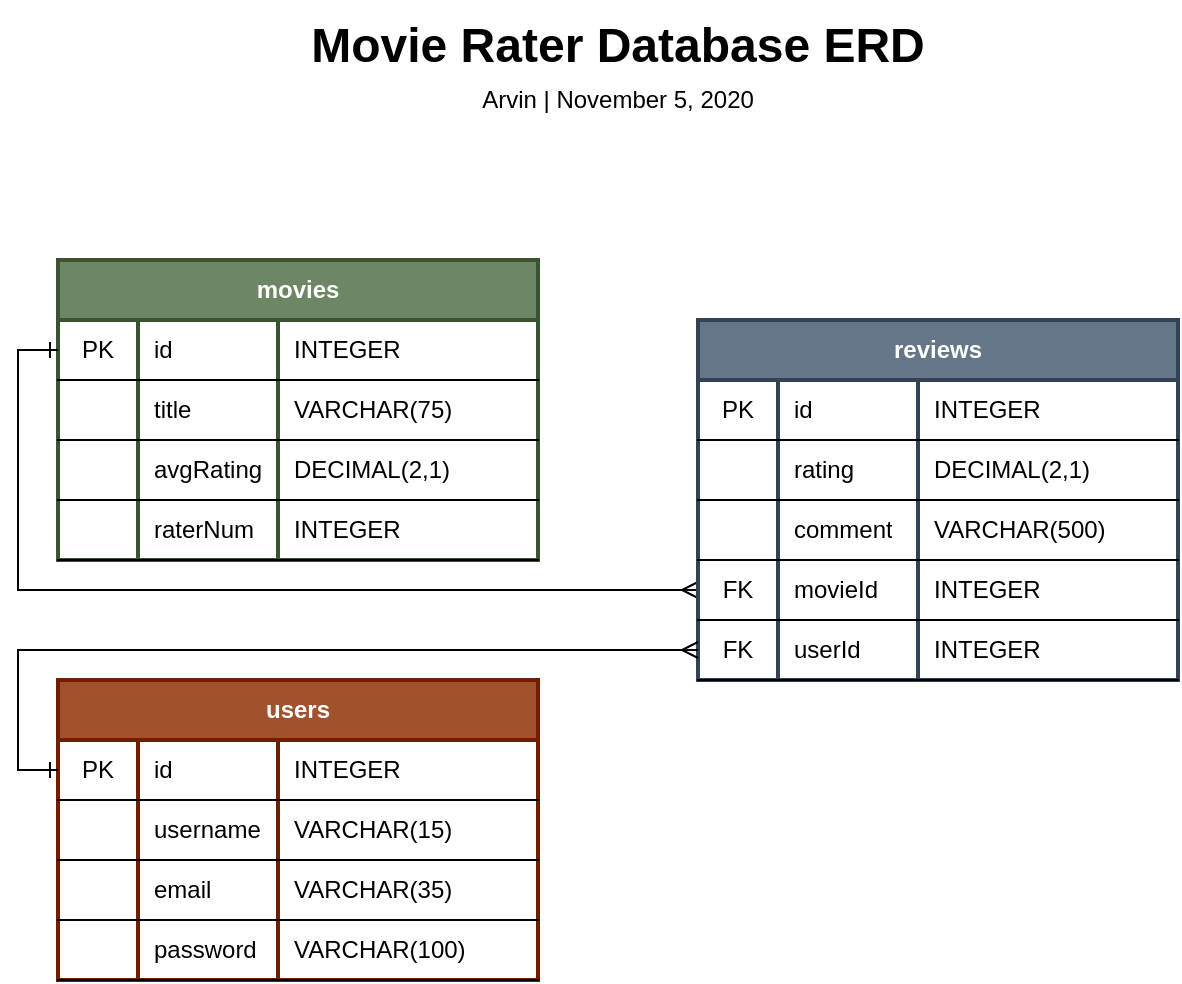 <mxfile version="13.7.9" type="device"><diagram id="R2lEEEUBdFMjLlhIrx00" name="Page-1"><mxGraphModel dx="705" dy="419" grid="1" gridSize="10" guides="1" tooltips="1" connect="1" arrows="1" fold="1" page="1" pageScale="1" pageWidth="413" pageHeight="583" math="0" shadow="0" extFonts="Permanent Marker^https://fonts.googleapis.com/css?family=Permanent+Marker"><root><mxCell id="0"/><mxCell id="1" parent="0"/><mxCell id="7wCWlZFvGJvG202rp7SA-117" value="" style="group" vertex="1" connectable="0" parent="1"><mxGeometry x="130" y="160" width="560" height="360" as="geometry"/></mxCell><mxCell id="7wCWlZFvGJvG202rp7SA-73" value="movies" style="shape=table;html=1;startSize=30;container=1;collapsible=0;childLayout=tableLayout;fixedRows=1;rowLines=0;fontStyle=1;align=center;rounded=0;shadow=0;whiteSpace=wrap;swimlaneFillColor=#ffffff;strokeWidth=2;sketch=0;columnLines=1;resizeLast=0;fillColor=#6d8764;strokeColor=#3A5431;fontColor=#ffffff;" vertex="1" parent="7wCWlZFvGJvG202rp7SA-117"><mxGeometry width="240" height="150" as="geometry"/></mxCell><mxCell id="7wCWlZFvGJvG202rp7SA-74" value="" style="shape=partialRectangle;html=1;whiteSpace=wrap;collapsible=0;dropTarget=0;pointerEvents=0;fillColor=none;top=0;left=0;bottom=1;right=0;points=[[0,0.5],[1,0.5]];portConstraint=eastwest;" vertex="1" parent="7wCWlZFvGJvG202rp7SA-73"><mxGeometry y="30" width="240" height="30" as="geometry"/></mxCell><mxCell id="7wCWlZFvGJvG202rp7SA-75" value="PK" style="shape=partialRectangle;html=1;whiteSpace=wrap;connectable=0;fillColor=none;top=0;left=0;bottom=0;right=0;overflow=hidden;" vertex="1" parent="7wCWlZFvGJvG202rp7SA-74"><mxGeometry width="40" height="30" as="geometry"/></mxCell><mxCell id="7wCWlZFvGJvG202rp7SA-76" value="id" style="shape=partialRectangle;html=1;whiteSpace=wrap;connectable=0;fillColor=none;top=0;left=0;bottom=0;right=0;align=left;spacingLeft=6;overflow=hidden;" vertex="1" parent="7wCWlZFvGJvG202rp7SA-74"><mxGeometry x="40" width="70" height="30" as="geometry"/></mxCell><mxCell id="7wCWlZFvGJvG202rp7SA-77" value="INTEGER" style="shape=partialRectangle;html=1;whiteSpace=wrap;connectable=0;fillColor=none;top=0;left=0;bottom=0;right=0;align=left;spacingLeft=6;overflow=hidden;" vertex="1" parent="7wCWlZFvGJvG202rp7SA-74"><mxGeometry x="110" width="130" height="30" as="geometry"/></mxCell><mxCell id="7wCWlZFvGJvG202rp7SA-78" style="shape=partialRectangle;html=1;whiteSpace=wrap;collapsible=0;dropTarget=0;pointerEvents=0;fillColor=none;top=0;left=0;bottom=1;right=0;points=[[0,0.5],[1,0.5]];portConstraint=eastwest;" vertex="1" parent="7wCWlZFvGJvG202rp7SA-73"><mxGeometry y="60" width="240" height="30" as="geometry"/></mxCell><mxCell id="7wCWlZFvGJvG202rp7SA-79" style="shape=partialRectangle;html=1;whiteSpace=wrap;connectable=0;fillColor=none;top=0;left=0;bottom=0;right=0;overflow=hidden;" vertex="1" parent="7wCWlZFvGJvG202rp7SA-78"><mxGeometry width="40" height="30" as="geometry"/></mxCell><mxCell id="7wCWlZFvGJvG202rp7SA-80" value="title" style="shape=partialRectangle;html=1;whiteSpace=wrap;connectable=0;fillColor=none;top=0;left=0;bottom=0;right=0;align=left;spacingLeft=6;overflow=hidden;" vertex="1" parent="7wCWlZFvGJvG202rp7SA-78"><mxGeometry x="40" width="70" height="30" as="geometry"/></mxCell><mxCell id="7wCWlZFvGJvG202rp7SA-81" value="VARCHAR(75)" style="shape=partialRectangle;html=1;whiteSpace=wrap;connectable=0;fillColor=none;top=0;left=0;bottom=0;right=0;align=left;spacingLeft=6;overflow=hidden;" vertex="1" parent="7wCWlZFvGJvG202rp7SA-78"><mxGeometry x="110" width="130" height="30" as="geometry"/></mxCell><mxCell id="7wCWlZFvGJvG202rp7SA-82" style="shape=partialRectangle;html=1;whiteSpace=wrap;collapsible=0;dropTarget=0;pointerEvents=0;fillColor=none;top=0;left=0;bottom=1;right=0;points=[[0,0.5],[1,0.5]];portConstraint=eastwest;" vertex="1" parent="7wCWlZFvGJvG202rp7SA-73"><mxGeometry y="90" width="240" height="30" as="geometry"/></mxCell><mxCell id="7wCWlZFvGJvG202rp7SA-83" style="shape=partialRectangle;html=1;whiteSpace=wrap;connectable=0;fillColor=none;top=0;left=0;bottom=0;right=0;overflow=hidden;" vertex="1" parent="7wCWlZFvGJvG202rp7SA-82"><mxGeometry width="40" height="30" as="geometry"/></mxCell><mxCell id="7wCWlZFvGJvG202rp7SA-84" value="avgRating" style="shape=partialRectangle;html=1;whiteSpace=wrap;connectable=0;fillColor=none;top=0;left=0;bottom=0;right=0;align=left;spacingLeft=6;overflow=hidden;" vertex="1" parent="7wCWlZFvGJvG202rp7SA-82"><mxGeometry x="40" width="70" height="30" as="geometry"/></mxCell><mxCell id="7wCWlZFvGJvG202rp7SA-85" value="DECIMAL(2,1)" style="shape=partialRectangle;html=1;whiteSpace=wrap;connectable=0;fillColor=none;top=0;left=0;bottom=0;right=0;align=left;spacingLeft=6;overflow=hidden;" vertex="1" parent="7wCWlZFvGJvG202rp7SA-82"><mxGeometry x="110" width="130" height="30" as="geometry"/></mxCell><mxCell id="7wCWlZFvGJvG202rp7SA-86" style="shape=partialRectangle;html=1;whiteSpace=wrap;collapsible=0;dropTarget=0;pointerEvents=0;fillColor=none;top=0;left=0;bottom=1;right=0;points=[[0,0.5],[1,0.5]];portConstraint=eastwest;" vertex="1" parent="7wCWlZFvGJvG202rp7SA-73"><mxGeometry y="120" width="240" height="30" as="geometry"/></mxCell><mxCell id="7wCWlZFvGJvG202rp7SA-87" style="shape=partialRectangle;html=1;whiteSpace=wrap;connectable=0;fillColor=none;top=0;left=0;bottom=0;right=0;overflow=hidden;" vertex="1" parent="7wCWlZFvGJvG202rp7SA-86"><mxGeometry width="40" height="30" as="geometry"/></mxCell><mxCell id="7wCWlZFvGJvG202rp7SA-88" value="raterNum" style="shape=partialRectangle;html=1;whiteSpace=wrap;connectable=0;fillColor=none;top=0;left=0;bottom=0;right=0;align=left;spacingLeft=6;overflow=hidden;" vertex="1" parent="7wCWlZFvGJvG202rp7SA-86"><mxGeometry x="40" width="70" height="30" as="geometry"/></mxCell><mxCell id="7wCWlZFvGJvG202rp7SA-89" value="INTEGER" style="shape=partialRectangle;html=1;whiteSpace=wrap;connectable=0;fillColor=none;top=0;left=0;bottom=0;right=0;align=left;spacingLeft=6;overflow=hidden;" vertex="1" parent="7wCWlZFvGJvG202rp7SA-86"><mxGeometry x="110" width="130" height="30" as="geometry"/></mxCell><mxCell id="7wCWlZFvGJvG202rp7SA-115" style="edgeStyle=orthogonalEdgeStyle;rounded=0;orthogonalLoop=1;jettySize=auto;html=1;entryX=0;entryY=0.5;entryDx=0;entryDy=0;endArrow=ERone;endFill=0;startArrow=ERmany;startFill=0;" edge="1" parent="7wCWlZFvGJvG202rp7SA-117" source="7wCWlZFvGJvG202rp7SA-103" target="7wCWlZFvGJvG202rp7SA-74"><mxGeometry relative="1" as="geometry"/></mxCell><mxCell id="7wCWlZFvGJvG202rp7SA-90" value="reviews" style="shape=table;html=1;startSize=30;container=1;collapsible=0;childLayout=tableLayout;fixedRows=1;rowLines=0;fontStyle=1;align=center;rounded=0;shadow=0;whiteSpace=wrap;swimlaneFillColor=#ffffff;strokeWidth=2;sketch=0;columnLines=1;resizeLast=0;fillColor=#647687;strokeColor=#314354;fontColor=#ffffff;" vertex="1" parent="7wCWlZFvGJvG202rp7SA-117"><mxGeometry x="320" y="30" width="240" height="180" as="geometry"/></mxCell><mxCell id="7wCWlZFvGJvG202rp7SA-91" value="" style="shape=partialRectangle;html=1;whiteSpace=wrap;collapsible=0;dropTarget=0;pointerEvents=0;fillColor=none;top=0;left=0;bottom=1;right=0;points=[[0,0.5],[1,0.5]];portConstraint=eastwest;" vertex="1" parent="7wCWlZFvGJvG202rp7SA-90"><mxGeometry y="30" width="240" height="30" as="geometry"/></mxCell><mxCell id="7wCWlZFvGJvG202rp7SA-92" value="PK" style="shape=partialRectangle;html=1;whiteSpace=wrap;connectable=0;fillColor=none;top=0;left=0;bottom=0;right=0;overflow=hidden;" vertex="1" parent="7wCWlZFvGJvG202rp7SA-91"><mxGeometry width="40" height="30" as="geometry"/></mxCell><mxCell id="7wCWlZFvGJvG202rp7SA-93" value="id" style="shape=partialRectangle;html=1;whiteSpace=wrap;connectable=0;fillColor=none;top=0;left=0;bottom=0;right=0;align=left;spacingLeft=6;overflow=hidden;" vertex="1" parent="7wCWlZFvGJvG202rp7SA-91"><mxGeometry x="40" width="70" height="30" as="geometry"/></mxCell><mxCell id="7wCWlZFvGJvG202rp7SA-94" value="INTEGER" style="shape=partialRectangle;html=1;whiteSpace=wrap;connectable=0;fillColor=none;top=0;left=0;bottom=0;right=0;align=left;spacingLeft=6;overflow=hidden;" vertex="1" parent="7wCWlZFvGJvG202rp7SA-91"><mxGeometry x="110" width="130" height="30" as="geometry"/></mxCell><mxCell id="7wCWlZFvGJvG202rp7SA-95" style="shape=partialRectangle;html=1;whiteSpace=wrap;collapsible=0;dropTarget=0;pointerEvents=0;fillColor=none;top=0;left=0;bottom=1;right=0;points=[[0,0.5],[1,0.5]];portConstraint=eastwest;" vertex="1" parent="7wCWlZFvGJvG202rp7SA-90"><mxGeometry y="60" width="240" height="30" as="geometry"/></mxCell><mxCell id="7wCWlZFvGJvG202rp7SA-96" style="shape=partialRectangle;html=1;whiteSpace=wrap;connectable=0;fillColor=none;top=0;left=0;bottom=0;right=0;overflow=hidden;" vertex="1" parent="7wCWlZFvGJvG202rp7SA-95"><mxGeometry width="40" height="30" as="geometry"/></mxCell><mxCell id="7wCWlZFvGJvG202rp7SA-97" value="rating" style="shape=partialRectangle;html=1;whiteSpace=wrap;connectable=0;fillColor=none;top=0;left=0;bottom=0;right=0;align=left;spacingLeft=6;overflow=hidden;" vertex="1" parent="7wCWlZFvGJvG202rp7SA-95"><mxGeometry x="40" width="70" height="30" as="geometry"/></mxCell><mxCell id="7wCWlZFvGJvG202rp7SA-98" value="DECIMAL(2,1)" style="shape=partialRectangle;html=1;whiteSpace=wrap;connectable=0;fillColor=none;top=0;left=0;bottom=0;right=0;align=left;spacingLeft=6;overflow=hidden;" vertex="1" parent="7wCWlZFvGJvG202rp7SA-95"><mxGeometry x="110" width="130" height="30" as="geometry"/></mxCell><mxCell id="7wCWlZFvGJvG202rp7SA-99" style="shape=partialRectangle;html=1;whiteSpace=wrap;collapsible=0;dropTarget=0;pointerEvents=0;fillColor=none;top=0;left=0;bottom=1;right=0;points=[[0,0.5],[1,0.5]];portConstraint=eastwest;" vertex="1" parent="7wCWlZFvGJvG202rp7SA-90"><mxGeometry y="90" width="240" height="30" as="geometry"/></mxCell><mxCell id="7wCWlZFvGJvG202rp7SA-100" style="shape=partialRectangle;html=1;whiteSpace=wrap;connectable=0;fillColor=none;top=0;left=0;bottom=0;right=0;overflow=hidden;" vertex="1" parent="7wCWlZFvGJvG202rp7SA-99"><mxGeometry width="40" height="30" as="geometry"/></mxCell><mxCell id="7wCWlZFvGJvG202rp7SA-101" value="comment" style="shape=partialRectangle;html=1;whiteSpace=wrap;connectable=0;fillColor=none;top=0;left=0;bottom=0;right=0;align=left;spacingLeft=6;overflow=hidden;" vertex="1" parent="7wCWlZFvGJvG202rp7SA-99"><mxGeometry x="40" width="70" height="30" as="geometry"/></mxCell><mxCell id="7wCWlZFvGJvG202rp7SA-102" value="VARCHAR(500)" style="shape=partialRectangle;html=1;whiteSpace=wrap;connectable=0;fillColor=none;top=0;left=0;bottom=0;right=0;align=left;spacingLeft=6;overflow=hidden;" vertex="1" parent="7wCWlZFvGJvG202rp7SA-99"><mxGeometry x="110" width="130" height="30" as="geometry"/></mxCell><mxCell id="7wCWlZFvGJvG202rp7SA-103" style="shape=partialRectangle;html=1;whiteSpace=wrap;collapsible=0;dropTarget=0;pointerEvents=0;fillColor=none;top=0;left=0;bottom=1;right=0;points=[[0,0.5],[1,0.5]];portConstraint=eastwest;" vertex="1" parent="7wCWlZFvGJvG202rp7SA-90"><mxGeometry y="120" width="240" height="30" as="geometry"/></mxCell><mxCell id="7wCWlZFvGJvG202rp7SA-104" value="FK" style="shape=partialRectangle;html=1;whiteSpace=wrap;connectable=0;fillColor=none;top=0;left=0;bottom=0;right=0;overflow=hidden;" vertex="1" parent="7wCWlZFvGJvG202rp7SA-103"><mxGeometry width="40" height="30" as="geometry"/></mxCell><mxCell id="7wCWlZFvGJvG202rp7SA-105" value="movieId" style="shape=partialRectangle;html=1;whiteSpace=wrap;connectable=0;fillColor=none;top=0;left=0;bottom=0;right=0;align=left;spacingLeft=6;overflow=hidden;flipH=0;" vertex="1" parent="7wCWlZFvGJvG202rp7SA-103"><mxGeometry x="40" width="70" height="30" as="geometry"/></mxCell><mxCell id="7wCWlZFvGJvG202rp7SA-106" value="INTEGER" style="shape=partialRectangle;html=1;whiteSpace=wrap;connectable=0;fillColor=none;top=0;left=0;bottom=0;right=0;align=left;spacingLeft=6;overflow=hidden;flipH=0;" vertex="1" parent="7wCWlZFvGJvG202rp7SA-103"><mxGeometry x="110" width="130" height="30" as="geometry"/></mxCell><mxCell id="7wCWlZFvGJvG202rp7SA-107" style="shape=partialRectangle;html=1;whiteSpace=wrap;collapsible=0;dropTarget=0;pointerEvents=0;fillColor=none;top=0;left=0;bottom=1;right=0;points=[[0,0.5],[1,0.5]];portConstraint=eastwest;" vertex="1" parent="7wCWlZFvGJvG202rp7SA-90"><mxGeometry y="150" width="240" height="30" as="geometry"/></mxCell><mxCell id="7wCWlZFvGJvG202rp7SA-108" value="FK" style="shape=partialRectangle;html=1;whiteSpace=wrap;connectable=0;fillColor=none;top=0;left=0;bottom=0;right=0;overflow=hidden;" vertex="1" parent="7wCWlZFvGJvG202rp7SA-107"><mxGeometry width="40" height="30" as="geometry"/></mxCell><mxCell id="7wCWlZFvGJvG202rp7SA-109" value="userId" style="shape=partialRectangle;html=1;whiteSpace=wrap;connectable=0;fillColor=none;top=0;left=0;bottom=0;right=0;align=left;spacingLeft=6;overflow=hidden;" vertex="1" parent="7wCWlZFvGJvG202rp7SA-107"><mxGeometry x="40" width="70" height="30" as="geometry"/></mxCell><mxCell id="7wCWlZFvGJvG202rp7SA-110" value="INTEGER" style="shape=partialRectangle;html=1;whiteSpace=wrap;connectable=0;fillColor=none;top=0;left=0;bottom=0;right=0;align=left;spacingLeft=6;overflow=hidden;" vertex="1" parent="7wCWlZFvGJvG202rp7SA-107"><mxGeometry x="110" width="130" height="30" as="geometry"/></mxCell><mxCell id="7wCWlZFvGJvG202rp7SA-16" value="users" style="shape=table;html=1;startSize=30;container=1;collapsible=0;childLayout=tableLayout;fixedRows=1;rowLines=0;fontStyle=1;align=center;rounded=0;shadow=0;whiteSpace=wrap;swimlaneFillColor=#ffffff;strokeWidth=2;sketch=0;columnLines=1;resizeLast=0;fillColor=#a0522d;strokeColor=#6D1F00;fontColor=#ffffff;" vertex="1" parent="7wCWlZFvGJvG202rp7SA-117"><mxGeometry y="210" width="240" height="150" as="geometry"/></mxCell><mxCell id="7wCWlZFvGJvG202rp7SA-17" value="" style="shape=partialRectangle;html=1;whiteSpace=wrap;collapsible=0;dropTarget=0;pointerEvents=0;fillColor=none;top=0;left=0;bottom=1;right=0;points=[[0,0.5],[1,0.5]];portConstraint=eastwest;" vertex="1" parent="7wCWlZFvGJvG202rp7SA-16"><mxGeometry y="30" width="240" height="30" as="geometry"/></mxCell><mxCell id="7wCWlZFvGJvG202rp7SA-18" value="PK" style="shape=partialRectangle;html=1;whiteSpace=wrap;connectable=0;fillColor=none;top=0;left=0;bottom=0;right=0;overflow=hidden;" vertex="1" parent="7wCWlZFvGJvG202rp7SA-17"><mxGeometry width="40" height="30" as="geometry"/></mxCell><mxCell id="7wCWlZFvGJvG202rp7SA-19" value="id" style="shape=partialRectangle;html=1;whiteSpace=wrap;connectable=0;fillColor=none;top=0;left=0;bottom=0;right=0;align=left;spacingLeft=6;overflow=hidden;" vertex="1" parent="7wCWlZFvGJvG202rp7SA-17"><mxGeometry x="40" width="70" height="30" as="geometry"/></mxCell><mxCell id="7wCWlZFvGJvG202rp7SA-26" value="INTEGER" style="shape=partialRectangle;html=1;whiteSpace=wrap;connectable=0;fillColor=none;top=0;left=0;bottom=0;right=0;align=left;spacingLeft=6;overflow=hidden;" vertex="1" parent="7wCWlZFvGJvG202rp7SA-17"><mxGeometry x="110" width="130" height="30" as="geometry"/></mxCell><mxCell id="7wCWlZFvGJvG202rp7SA-65" style="shape=partialRectangle;html=1;whiteSpace=wrap;collapsible=0;dropTarget=0;pointerEvents=0;fillColor=none;top=0;left=0;bottom=1;right=0;points=[[0,0.5],[1,0.5]];portConstraint=eastwest;" vertex="1" parent="7wCWlZFvGJvG202rp7SA-16"><mxGeometry y="60" width="240" height="30" as="geometry"/></mxCell><mxCell id="7wCWlZFvGJvG202rp7SA-66" style="shape=partialRectangle;html=1;whiteSpace=wrap;connectable=0;fillColor=none;top=0;left=0;bottom=0;right=0;overflow=hidden;" vertex="1" parent="7wCWlZFvGJvG202rp7SA-65"><mxGeometry width="40" height="30" as="geometry"/></mxCell><mxCell id="7wCWlZFvGJvG202rp7SA-67" value="username" style="shape=partialRectangle;html=1;whiteSpace=wrap;connectable=0;fillColor=none;top=0;left=0;bottom=0;right=0;align=left;spacingLeft=6;overflow=hidden;" vertex="1" parent="7wCWlZFvGJvG202rp7SA-65"><mxGeometry x="40" width="70" height="30" as="geometry"/></mxCell><mxCell id="7wCWlZFvGJvG202rp7SA-68" value="VARCHAR(15)" style="shape=partialRectangle;html=1;whiteSpace=wrap;connectable=0;fillColor=none;top=0;left=0;bottom=0;right=0;align=left;spacingLeft=6;overflow=hidden;" vertex="1" parent="7wCWlZFvGJvG202rp7SA-65"><mxGeometry x="110" width="130" height="30" as="geometry"/></mxCell><mxCell id="7wCWlZFvGJvG202rp7SA-61" style="shape=partialRectangle;html=1;whiteSpace=wrap;collapsible=0;dropTarget=0;pointerEvents=0;fillColor=none;top=0;left=0;bottom=1;right=0;points=[[0,0.5],[1,0.5]];portConstraint=eastwest;" vertex="1" parent="7wCWlZFvGJvG202rp7SA-16"><mxGeometry y="90" width="240" height="30" as="geometry"/></mxCell><mxCell id="7wCWlZFvGJvG202rp7SA-62" style="shape=partialRectangle;html=1;whiteSpace=wrap;connectable=0;fillColor=none;top=0;left=0;bottom=0;right=0;overflow=hidden;" vertex="1" parent="7wCWlZFvGJvG202rp7SA-61"><mxGeometry width="40" height="30" as="geometry"/></mxCell><mxCell id="7wCWlZFvGJvG202rp7SA-63" value="email" style="shape=partialRectangle;html=1;whiteSpace=wrap;connectable=0;fillColor=none;top=0;left=0;bottom=0;right=0;align=left;spacingLeft=6;overflow=hidden;" vertex="1" parent="7wCWlZFvGJvG202rp7SA-61"><mxGeometry x="40" width="70" height="30" as="geometry"/></mxCell><mxCell id="7wCWlZFvGJvG202rp7SA-64" value="VARCHAR(35)" style="shape=partialRectangle;html=1;whiteSpace=wrap;connectable=0;fillColor=none;top=0;left=0;bottom=0;right=0;align=left;spacingLeft=6;overflow=hidden;" vertex="1" parent="7wCWlZFvGJvG202rp7SA-61"><mxGeometry x="110" width="130" height="30" as="geometry"/></mxCell><mxCell id="7wCWlZFvGJvG202rp7SA-69" style="shape=partialRectangle;html=1;whiteSpace=wrap;collapsible=0;dropTarget=0;pointerEvents=0;fillColor=none;top=0;left=0;bottom=1;right=0;points=[[0,0.5],[1,0.5]];portConstraint=eastwest;" vertex="1" parent="7wCWlZFvGJvG202rp7SA-16"><mxGeometry y="120" width="240" height="30" as="geometry"/></mxCell><mxCell id="7wCWlZFvGJvG202rp7SA-70" style="shape=partialRectangle;html=1;whiteSpace=wrap;connectable=0;fillColor=none;top=0;left=0;bottom=0;right=0;overflow=hidden;" vertex="1" parent="7wCWlZFvGJvG202rp7SA-69"><mxGeometry width="40" height="30" as="geometry"/></mxCell><mxCell id="7wCWlZFvGJvG202rp7SA-71" value="password" style="shape=partialRectangle;html=1;whiteSpace=wrap;connectable=0;fillColor=none;top=0;left=0;bottom=0;right=0;align=left;spacingLeft=6;overflow=hidden;" vertex="1" parent="7wCWlZFvGJvG202rp7SA-69"><mxGeometry x="40" width="70" height="30" as="geometry"/></mxCell><mxCell id="7wCWlZFvGJvG202rp7SA-72" value="VARCHAR(100)" style="shape=partialRectangle;html=1;whiteSpace=wrap;connectable=0;fillColor=none;top=0;left=0;bottom=0;right=0;align=left;spacingLeft=6;overflow=hidden;" vertex="1" parent="7wCWlZFvGJvG202rp7SA-69"><mxGeometry x="110" width="130" height="30" as="geometry"/></mxCell><mxCell id="7wCWlZFvGJvG202rp7SA-116" style="edgeStyle=orthogonalEdgeStyle;rounded=0;orthogonalLoop=1;jettySize=auto;html=1;exitX=0;exitY=0.5;exitDx=0;exitDy=0;entryX=0;entryY=0.5;entryDx=0;entryDy=0;sketch=0;jumpStyle=none;startArrow=ERmany;startFill=0;endArrow=ERone;endFill=0;" edge="1" parent="7wCWlZFvGJvG202rp7SA-117" source="7wCWlZFvGJvG202rp7SA-107" target="7wCWlZFvGJvG202rp7SA-17"><mxGeometry relative="1" as="geometry"/></mxCell><mxCell id="7wCWlZFvGJvG202rp7SA-118" value="Movie Rater Database ERD" style="text;strokeColor=none;fillColor=none;fontSize=24;fontStyle=1;verticalAlign=middle;align=center;rounded=0;shadow=0;sketch=0;glass=0;" vertex="1" parent="1"><mxGeometry x="230" y="30" width="360" height="40" as="geometry"/></mxCell><mxCell id="7wCWlZFvGJvG202rp7SA-119" value="Arvin | November 5, 2020" style="text;html=1;strokeColor=none;fillColor=none;align=center;verticalAlign=middle;whiteSpace=wrap;rounded=0;shadow=0;glass=0;sketch=0;" vertex="1" parent="1"><mxGeometry x="340" y="70" width="140" height="20" as="geometry"/></mxCell></root></mxGraphModel></diagram></mxfile>